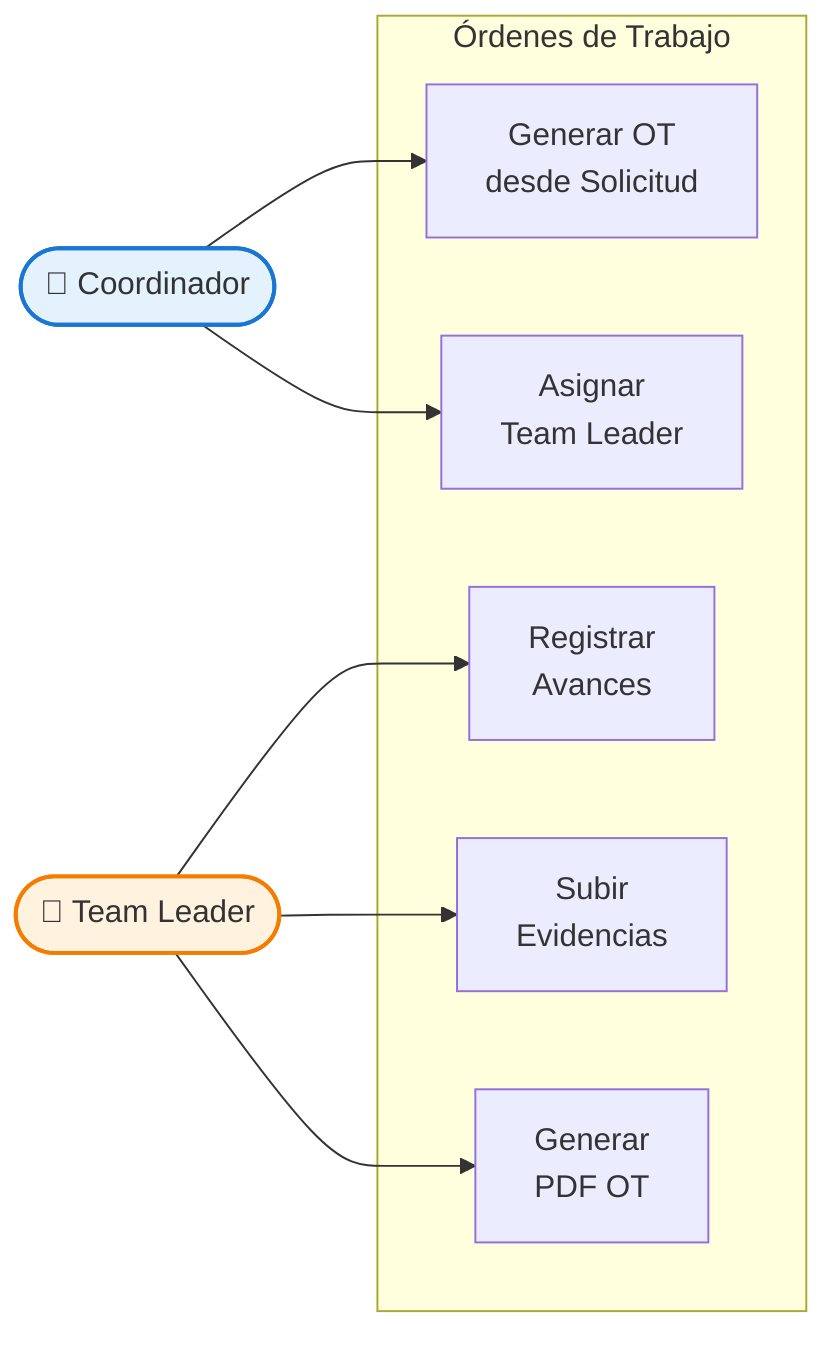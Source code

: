 ﻿graph LR
    Coord([👤 Coordinador])
    TL([👤 Team Leader])
    
    subgraph " Órdenes de Trabajo "
        UC1[Generar OT<br/>desde Solicitud]
        UC2[Asignar<br/>Team Leader]
        UC3[Registrar<br/>Avances]
        UC4[Subir<br/>Evidencias]
        UC5[Generar<br/>PDF OT]
    end
    
    Coord --> UC1
    Coord --> UC2
    TL --> UC3
    TL --> UC4
    TL --> UC5
    
    style Coord fill:#e3f2fd,stroke:#1976d2,stroke-width:2px
    style TL fill:#fff3e0,stroke:#f57c00,stroke-width:2px